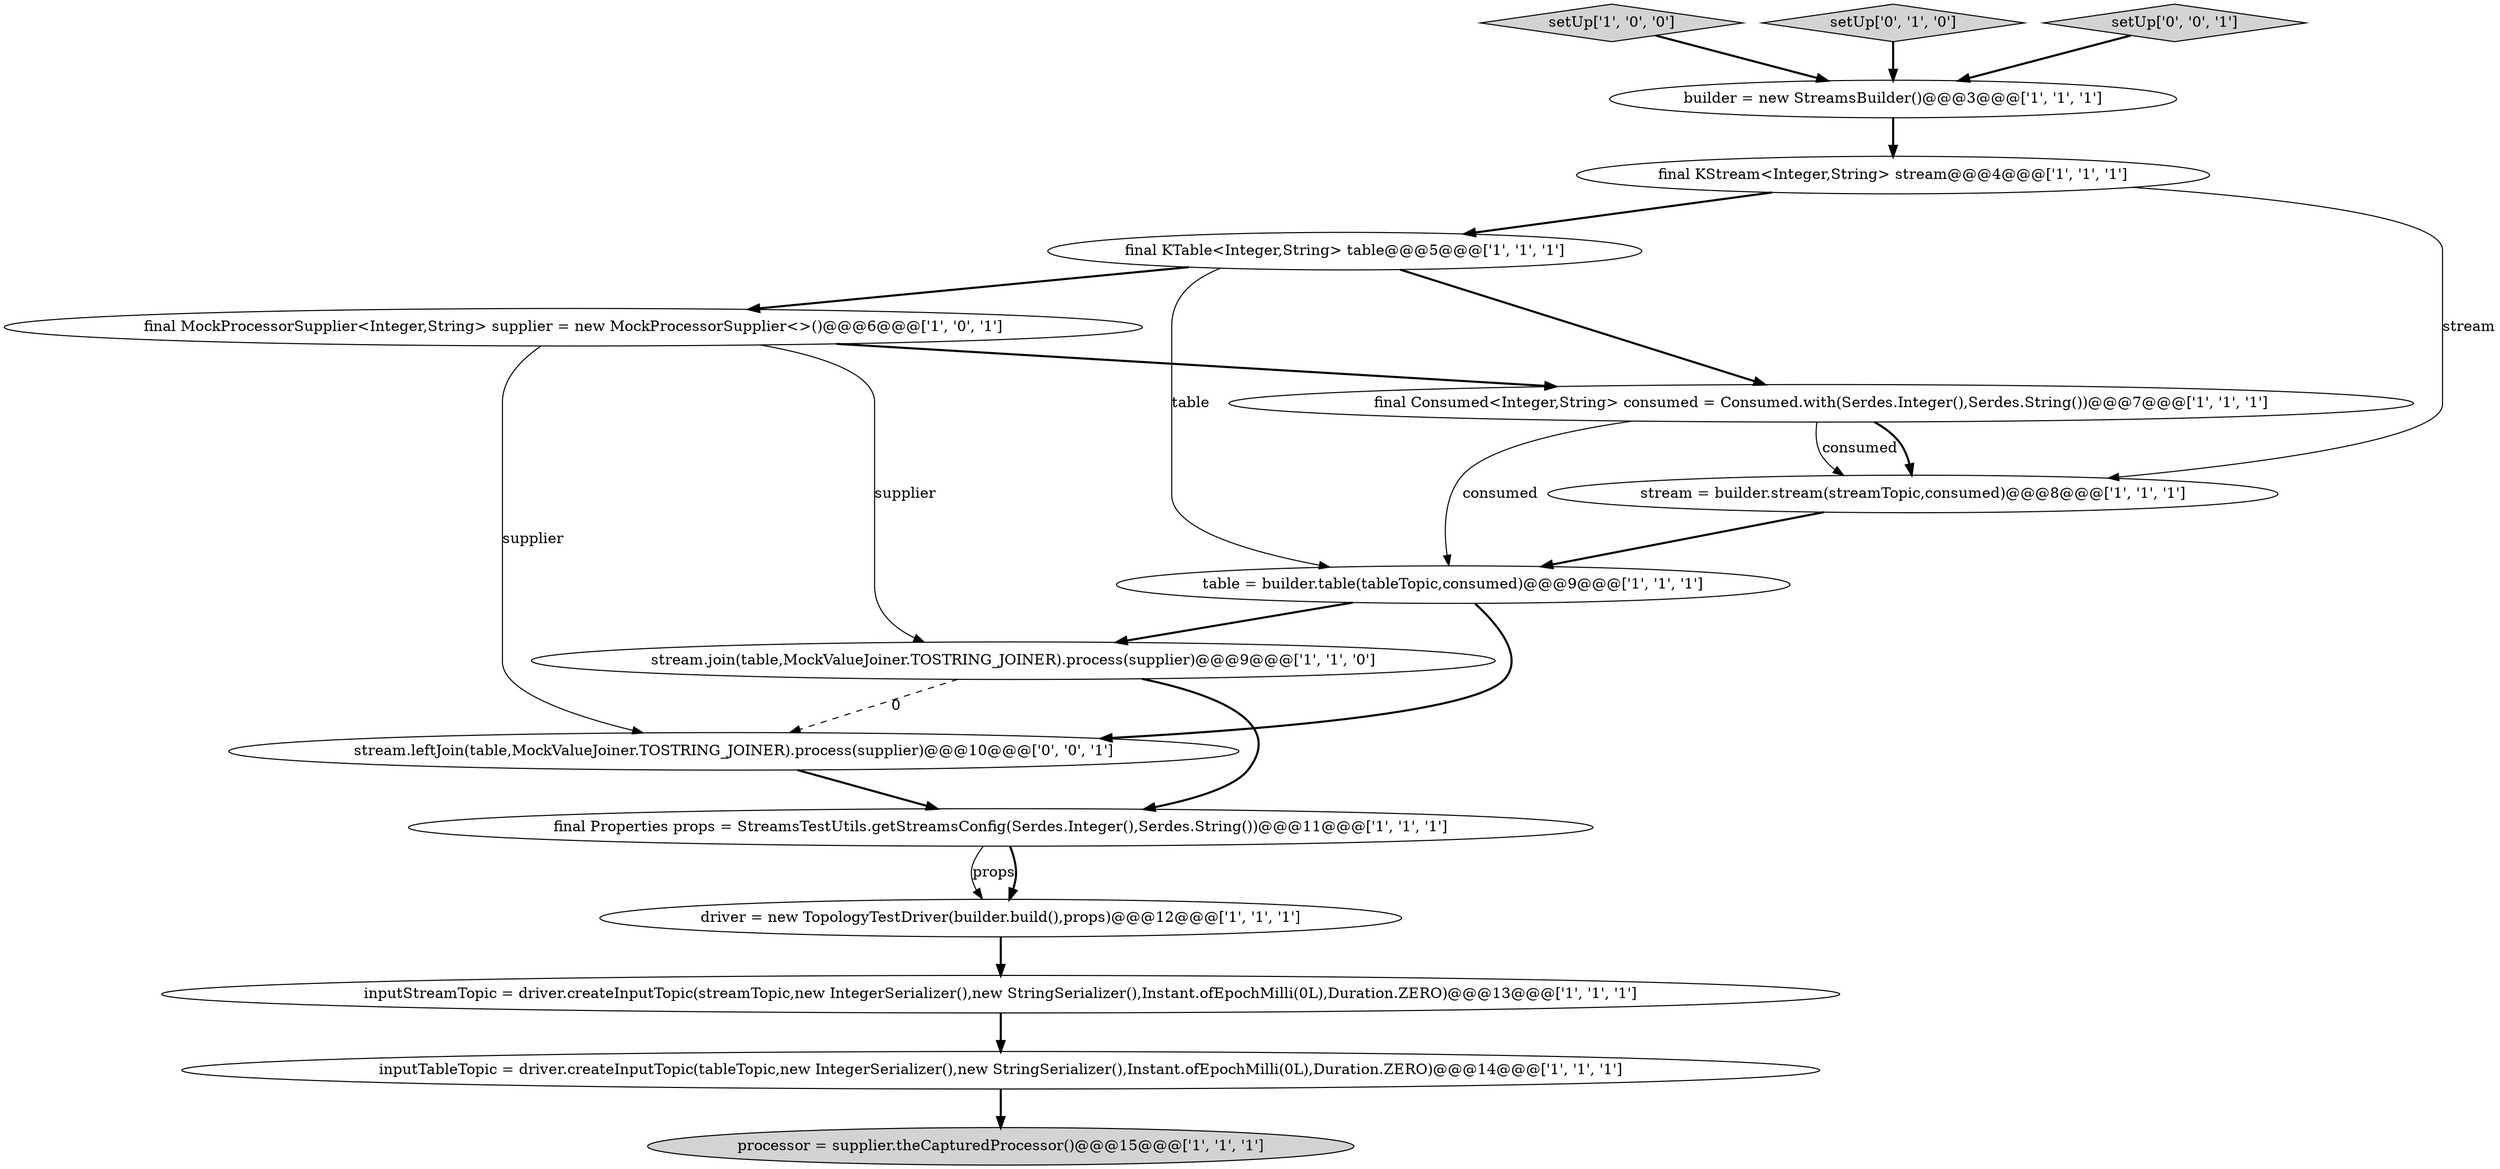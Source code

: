digraph {
13 [style = filled, label = "stream.join(table,MockValueJoiner.TOSTRING_JOINER).process(supplier)@@@9@@@['1', '1', '0']", fillcolor = white, shape = ellipse image = "AAA0AAABBB1BBB"];
10 [style = filled, label = "processor = supplier.theCapturedProcessor()@@@15@@@['1', '1', '1']", fillcolor = lightgray, shape = ellipse image = "AAA0AAABBB1BBB"];
4 [style = filled, label = "final MockProcessorSupplier<Integer,String> supplier = new MockProcessorSupplier<>()@@@6@@@['1', '0', '1']", fillcolor = white, shape = ellipse image = "AAA0AAABBB1BBB"];
15 [style = filled, label = "stream.leftJoin(table,MockValueJoiner.TOSTRING_JOINER).process(supplier)@@@10@@@['0', '0', '1']", fillcolor = white, shape = ellipse image = "AAA0AAABBB3BBB"];
3 [style = filled, label = "inputStreamTopic = driver.createInputTopic(streamTopic,new IntegerSerializer(),new StringSerializer(),Instant.ofEpochMilli(0L),Duration.ZERO)@@@13@@@['1', '1', '1']", fillcolor = white, shape = ellipse image = "AAA0AAABBB1BBB"];
5 [style = filled, label = "inputTableTopic = driver.createInputTopic(tableTopic,new IntegerSerializer(),new StringSerializer(),Instant.ofEpochMilli(0L),Duration.ZERO)@@@14@@@['1', '1', '1']", fillcolor = white, shape = ellipse image = "AAA0AAABBB1BBB"];
12 [style = filled, label = "final Properties props = StreamsTestUtils.getStreamsConfig(Serdes.Integer(),Serdes.String())@@@11@@@['1', '1', '1']", fillcolor = white, shape = ellipse image = "AAA0AAABBB1BBB"];
0 [style = filled, label = "setUp['1', '0', '0']", fillcolor = lightgray, shape = diamond image = "AAA0AAABBB1BBB"];
8 [style = filled, label = "stream = builder.stream(streamTopic,consumed)@@@8@@@['1', '1', '1']", fillcolor = white, shape = ellipse image = "AAA0AAABBB1BBB"];
14 [style = filled, label = "setUp['0', '1', '0']", fillcolor = lightgray, shape = diamond image = "AAA0AAABBB2BBB"];
7 [style = filled, label = "builder = new StreamsBuilder()@@@3@@@['1', '1', '1']", fillcolor = white, shape = ellipse image = "AAA0AAABBB1BBB"];
16 [style = filled, label = "setUp['0', '0', '1']", fillcolor = lightgray, shape = diamond image = "AAA0AAABBB3BBB"];
11 [style = filled, label = "final KStream<Integer,String> stream@@@4@@@['1', '1', '1']", fillcolor = white, shape = ellipse image = "AAA0AAABBB1BBB"];
2 [style = filled, label = "final Consumed<Integer,String> consumed = Consumed.with(Serdes.Integer(),Serdes.String())@@@7@@@['1', '1', '1']", fillcolor = white, shape = ellipse image = "AAA0AAABBB1BBB"];
6 [style = filled, label = "driver = new TopologyTestDriver(builder.build(),props)@@@12@@@['1', '1', '1']", fillcolor = white, shape = ellipse image = "AAA0AAABBB1BBB"];
1 [style = filled, label = "final KTable<Integer,String> table@@@5@@@['1', '1', '1']", fillcolor = white, shape = ellipse image = "AAA0AAABBB1BBB"];
9 [style = filled, label = "table = builder.table(tableTopic,consumed)@@@9@@@['1', '1', '1']", fillcolor = white, shape = ellipse image = "AAA0AAABBB1BBB"];
1->9 [style = solid, label="table"];
14->7 [style = bold, label=""];
11->8 [style = solid, label="stream"];
8->9 [style = bold, label=""];
2->8 [style = solid, label="consumed"];
0->7 [style = bold, label=""];
15->12 [style = bold, label=""];
9->13 [style = bold, label=""];
9->15 [style = bold, label=""];
2->9 [style = solid, label="consumed"];
12->6 [style = solid, label="props"];
11->1 [style = bold, label=""];
7->11 [style = bold, label=""];
5->10 [style = bold, label=""];
3->5 [style = bold, label=""];
2->8 [style = bold, label=""];
4->2 [style = bold, label=""];
13->12 [style = bold, label=""];
4->15 [style = solid, label="supplier"];
6->3 [style = bold, label=""];
1->4 [style = bold, label=""];
16->7 [style = bold, label=""];
4->13 [style = solid, label="supplier"];
13->15 [style = dashed, label="0"];
1->2 [style = bold, label=""];
12->6 [style = bold, label=""];
}
